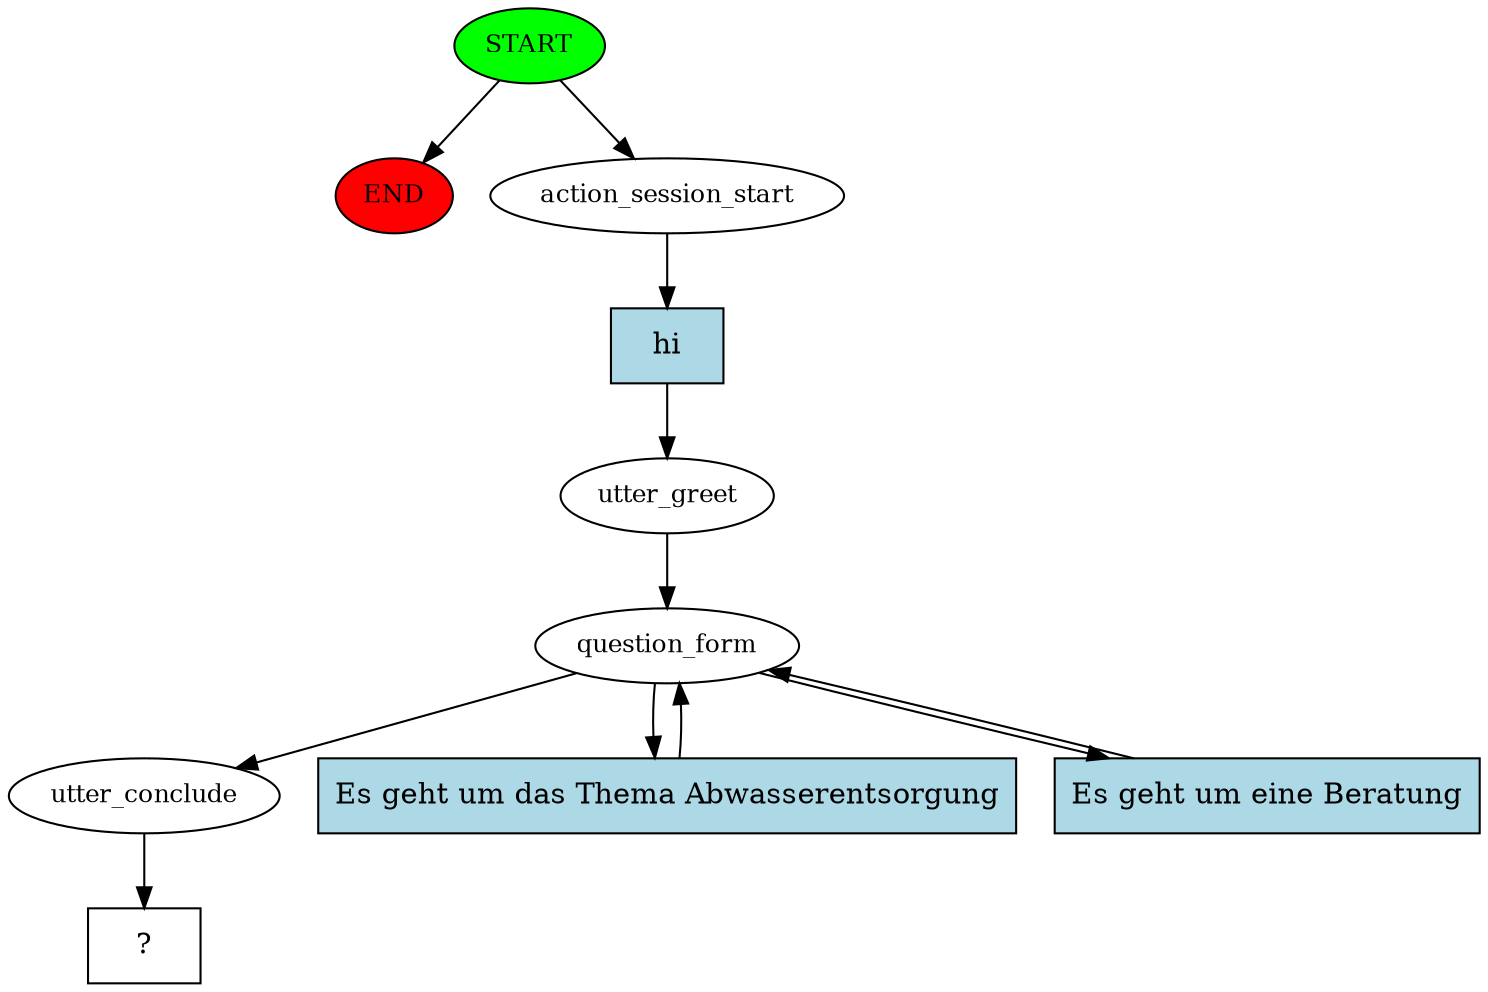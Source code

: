 digraph  {
0 [class="start active", fillcolor=green, fontsize=12, label=START, style=filled];
"-1" [class=end, fillcolor=red, fontsize=12, label=END, style=filled];
1 [class=active, fontsize=12, label=action_session_start];
2 [class=active, fontsize=12, label=utter_greet];
3 [class=active, fontsize=12, label=question_form];
6 [class=active, fontsize=12, label=utter_conclude];
7 [class="intent dashed active", label="  ?  ", shape=rect];
8 [class="intent active", fillcolor=lightblue, label=hi, shape=rect, style=filled];
9 [class="intent active", fillcolor=lightblue, label="Es geht um das Thema Abwasserentsorgung", shape=rect, style=filled];
10 [class="intent active", fillcolor=lightblue, label="Es geht um eine Beratung", shape=rect, style=filled];
0 -> "-1"  [class="", key=NONE, label=""];
0 -> 1  [class=active, key=NONE, label=""];
1 -> 8  [class=active, key=0];
2 -> 3  [class=active, key=NONE, label=""];
3 -> 6  [class=active, key=NONE, label=""];
3 -> 9  [class=active, key=0];
3 -> 10  [class=active, key=0];
6 -> 7  [class=active, key=NONE, label=""];
8 -> 2  [class=active, key=0];
9 -> 3  [class=active, key=0];
10 -> 3  [class=active, key=0];
}
